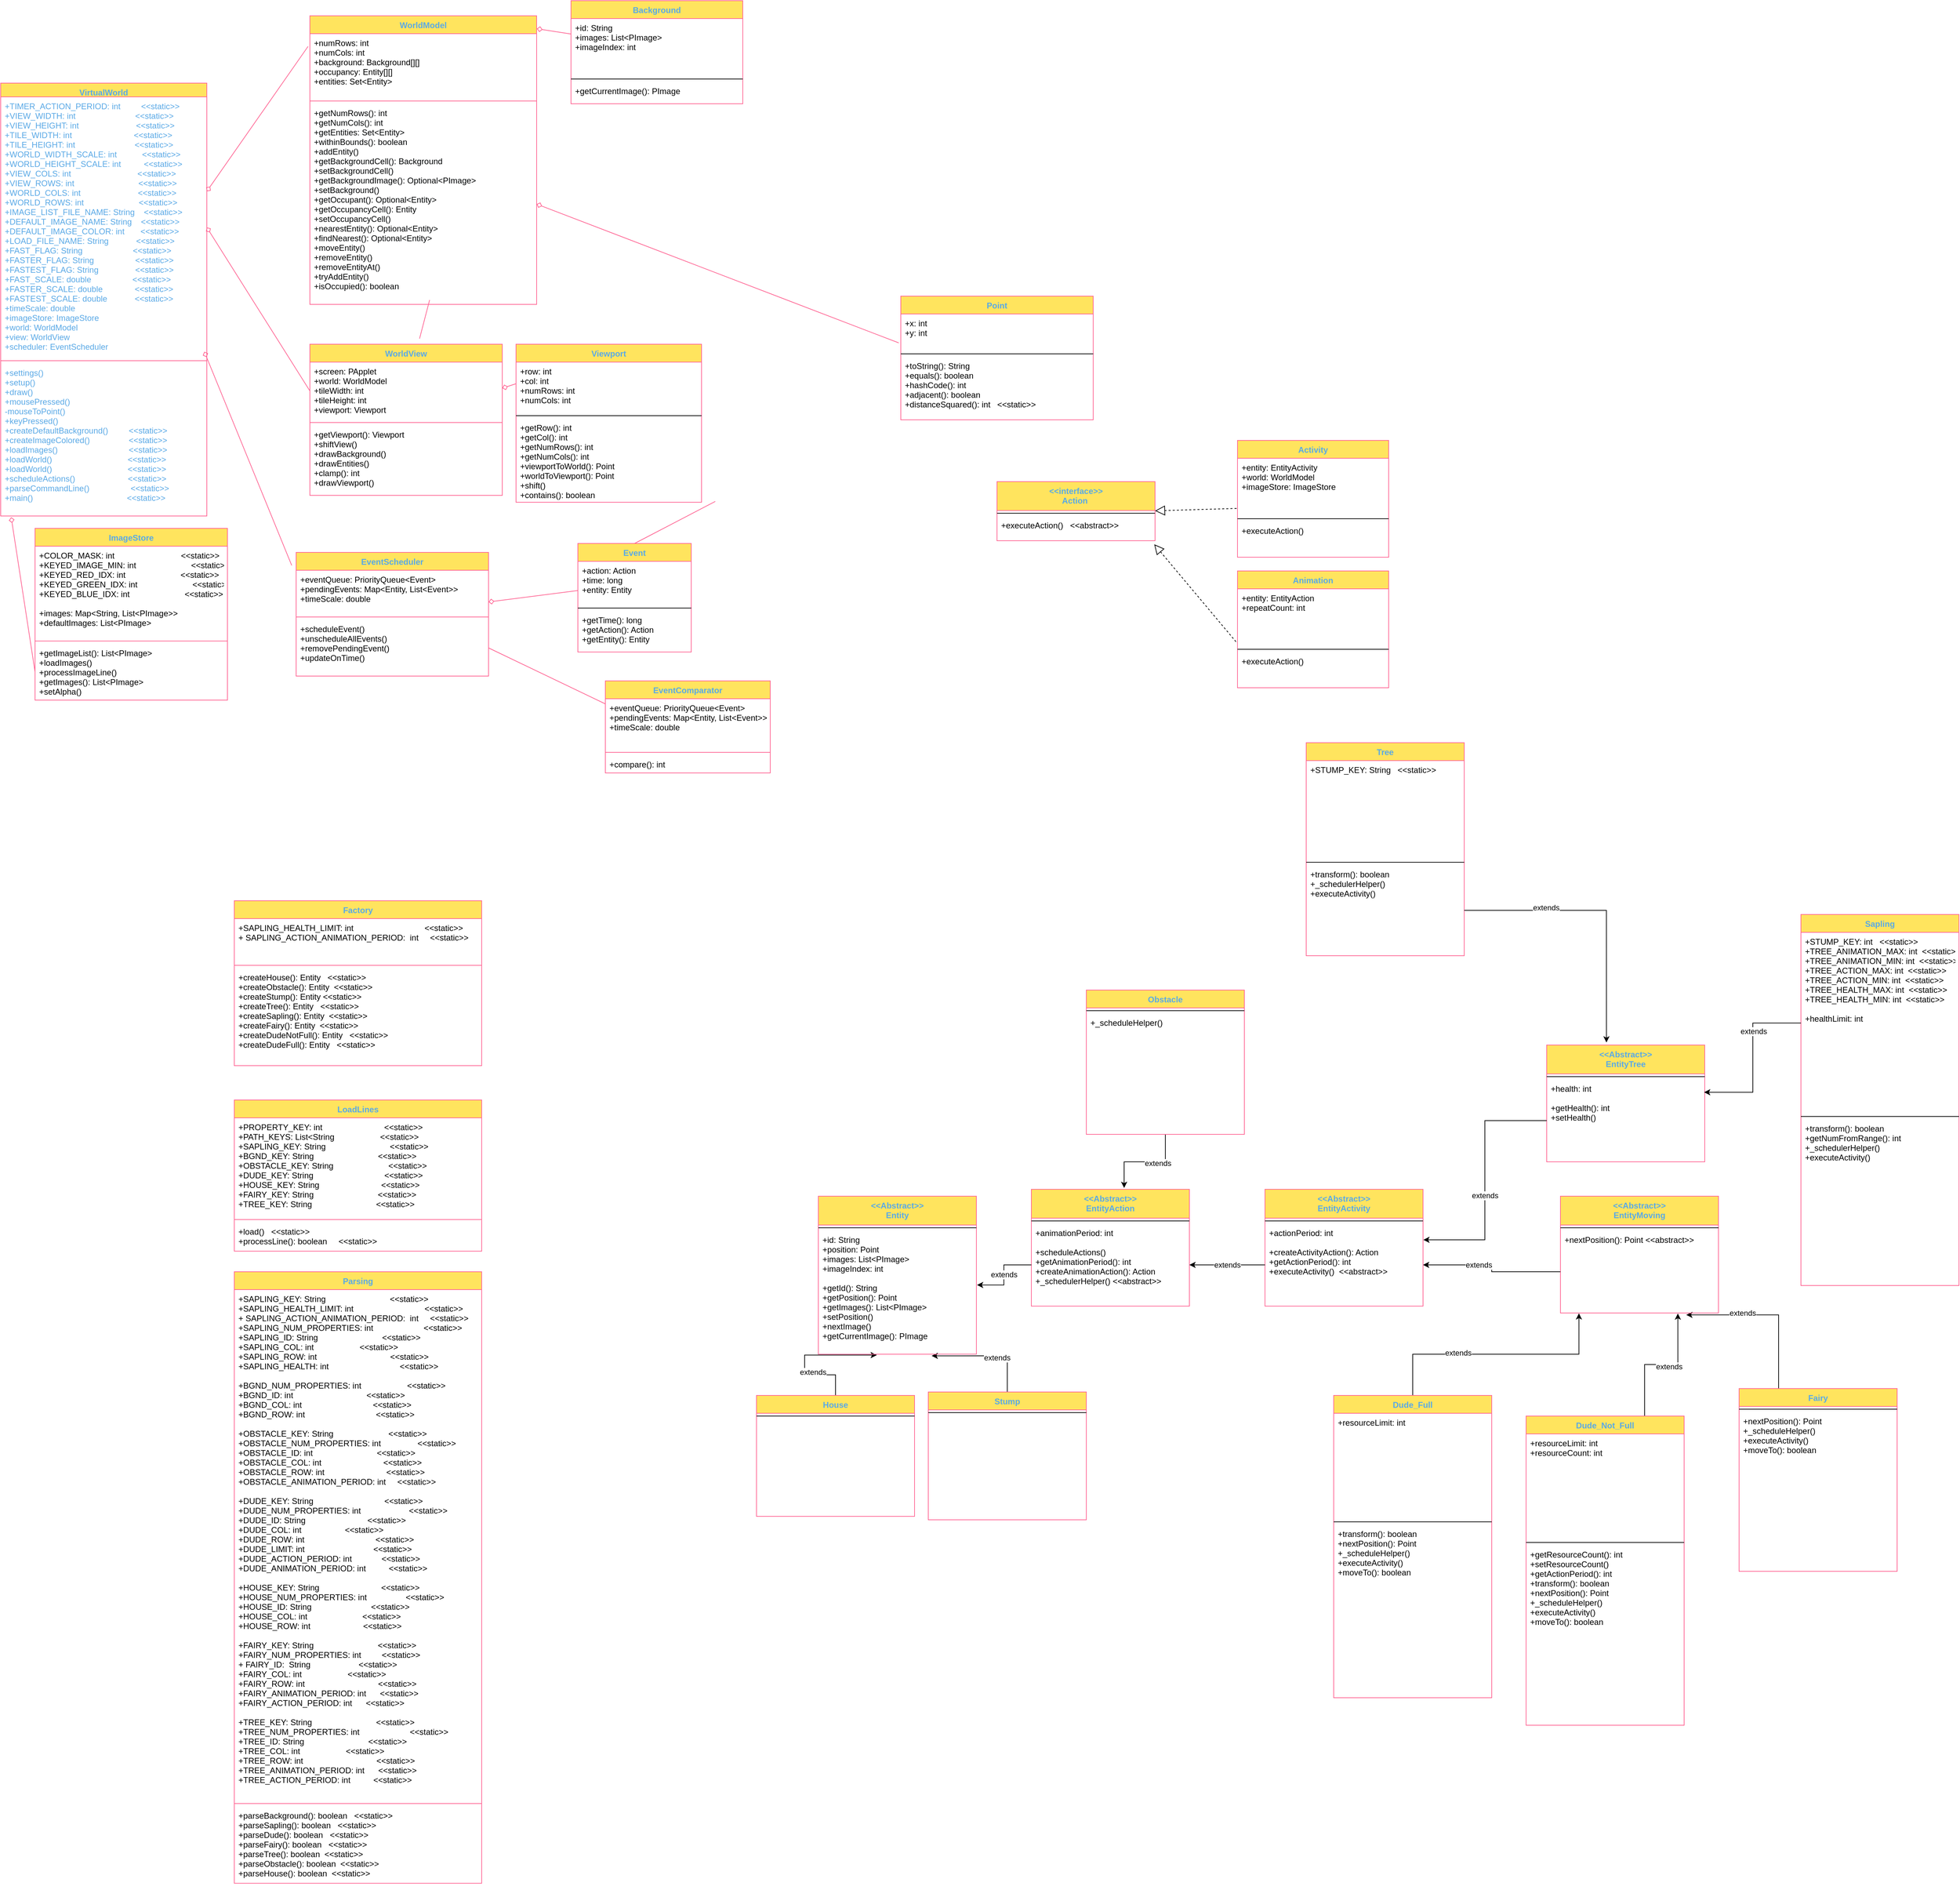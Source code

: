 <mxfile version="18.0.5" type="device"><diagram id="Yo6Zvny2ZRX3JAPKxXua" name="Page 2"><mxGraphModel dx="1546" dy="574" grid="1" gridSize="10" guides="1" tooltips="1" connect="1" arrows="1" fold="1" page="1" pageScale="1" pageWidth="850" pageHeight="1100" math="0" shadow="0"><root><mxCell id="0"/><mxCell id="1" parent="0"/><mxCell id="8I9pphBKhg92I5GMk5e_-31" value="" style="graphMlID=e0;endArrow=none;strokeColor=#FF6392;strokeWidth=1.0;startArrow=diamond;startFill=0;endFill=1;exitX=1;exitY=0.25;exitDx=0;exitDy=0;fontColor=#5AA9E6;entryX=-0.008;entryY=-0.286;entryDx=0;entryDy=0;entryPerimeter=0;" parent="1" source="8I9pphBKhg92I5GMk5e_-50" target="8I9pphBKhg92I5GMk5e_-57" edge="1"><mxGeometry relative="1" as="geometry"/></mxCell><mxCell id="8I9pphBKhg92I5GMk5e_-32" value="" style="graphMlID=e1;endArrow=none;strokeColor=#FF6392;strokeWidth=1.0;startArrow=diamond;startFill=0;endFill=1;exitX=1;exitY=0.5;exitDx=0;exitDy=0;fontColor=#5AA9E6;entryX=0;entryY=0.5;entryDx=0;entryDy=0;" parent="1" source="8I9pphBKhg92I5GMk5e_-51" target="8I9pphBKhg92I5GMk5e_-61" edge="1"><mxGeometry relative="1" as="geometry"/></mxCell><mxCell id="8I9pphBKhg92I5GMk5e_-33" value="" style="graphMlID=e2;endArrow=none;strokeColor=#FF6392;strokeWidth=1.0;startArrow=diamond;startFill=0;endFill=1;fontColor=#5AA9E6;entryX=0;entryY=0.25;entryDx=0;entryDy=0;" parent="1" source="8I9pphBKhg92I5GMk5e_-60" target="8I9pphBKhg92I5GMk5e_-89" edge="1"><mxGeometry relative="1" as="geometry"><mxPoint x="648" y="240" as="sourcePoint"/></mxGeometry></mxCell><mxCell id="8I9pphBKhg92I5GMk5e_-34" value="" style="graphMlID=e3;endArrow=none;strokeColor=#FF6392;strokeWidth=1.0;startArrow=diamond;startFill=0;endFill=1;exitX=0.988;exitY=-0.077;exitDx=0;exitDy=0;exitPerimeter=0;fontColor=#5AA9E6;entryX=-0.023;entryY=0.105;entryDx=0;entryDy=0;entryPerimeter=0;" parent="1" source="8I9pphBKhg92I5GMk5e_-53" target="8I9pphBKhg92I5GMk5e_-64" edge="1"><mxGeometry relative="1" as="geometry"><mxPoint x="840" y="580" as="targetPoint"/></mxGeometry></mxCell><mxCell id="8I9pphBKhg92I5GMk5e_-35" value="" style="graphMlID=e4;endArrow=none;strokeColor=#FF6392;strokeWidth=1.0;startArrow=diamond;startFill=0;endFill=1;exitX=0.051;exitY=1.008;exitDx=0;exitDy=0;exitPerimeter=0;fontColor=#5AA9E6;entryX=0;entryY=0.5;entryDx=0;entryDy=0;" parent="1" source="8I9pphBKhg92I5GMk5e_-53" target="8I9pphBKhg92I5GMk5e_-71" edge="1"><mxGeometry relative="1" as="geometry"/></mxCell><mxCell id="8I9pphBKhg92I5GMk5e_-36" value="" style="graphMlID=e5;endArrow=none;strokeColor=#FF6392;strokeWidth=1.0;startArrow=diamond;startFill=0;endFill=1;fontColor=#5AA9E6;exitX=1.001;exitY=-0.077;exitDx=0;exitDy=0;exitPerimeter=0;" parent="1" source="8I9pphBKhg92I5GMk5e_-55" target="8I9pphBKhg92I5GMk5e_-82" edge="1"><mxGeometry relative="1" as="geometry"/></mxCell><mxCell id="8I9pphBKhg92I5GMk5e_-37" value="" style="graphMlID=e6;endArrow=none;strokeColor=#FF6392;strokeWidth=1.0;startArrow=diamond;startFill=0;endFill=1;fontColor=#5AA9E6;" parent="1" source="8I9pphBKhg92I5GMk5e_-64" target="8I9pphBKhg92I5GMk5e_-97" edge="1"><mxGeometry relative="1" as="geometry"/></mxCell><mxCell id="8I9pphBKhg92I5GMk5e_-38" value="" style="graphMlID=e7;endArrow=none;strokeColor=#FF6392;strokeWidth=1.0;startArrow=none;startFill=1;endFill=1;fontColor=#5AA9E6;entryX=0;entryY=0.25;entryDx=0;entryDy=0;exitX=1;exitY=0.5;exitDx=0;exitDy=0;" parent="1" source="8I9pphBKhg92I5GMk5e_-67" target="8I9pphBKhg92I5GMk5e_-72" edge="1"><mxGeometry relative="1" as="geometry"/></mxCell><mxCell id="8I9pphBKhg92I5GMk5e_-39" value="" style="graphMlID=e8;endArrow=none;strokeColor=#FF6392;strokeWidth=1.0;startArrow=diamond;startFill=0;endFill=1;fontColor=#5AA9E6;exitX=1;exitY=0.5;exitDx=0;exitDy=0;entryX=-0.011;entryY=0.778;entryDx=0;entryDy=0;entryPerimeter=0;" parent="1" source="8I9pphBKhg92I5GMk5e_-57" target="8I9pphBKhg92I5GMk5e_-105" edge="1"><mxGeometry relative="1" as="geometry"><mxPoint x="710" y="80" as="sourcePoint"/><mxPoint x="1060" y="378" as="targetPoint"/></mxGeometry></mxCell><mxCell id="8I9pphBKhg92I5GMk5e_-44" value="" style="graphMlID=e13;endArrow=none;strokeColor=#FF6392;strokeWidth=1.0;startArrow=none;startFill=1;endFill=1;fontColor=#5AA9E6;entryX=0.528;entryY=0.978;entryDx=0;entryDy=0;entryPerimeter=0;exitX=0.57;exitY=-0.037;exitDx=0;exitDy=0;exitPerimeter=0;" parent="1" source="8I9pphBKhg92I5GMk5e_-60" target="8I9pphBKhg92I5GMk5e_-57" edge="1"><mxGeometry relative="1" as="geometry"/></mxCell><mxCell id="8I9pphBKhg92I5GMk5e_-45" value="" style="graphMlID=e14;endArrow=none;strokeColor=#FF6392;strokeWidth=1.0;startArrow=none;startFill=1;endFill=1;fontColor=#5AA9E6;exitX=0.5;exitY=0;exitDx=0;exitDy=0;" parent="1" source="8I9pphBKhg92I5GMk5e_-96" edge="1"><mxGeometry relative="1" as="geometry"><mxPoint x="1060" y="758.849" as="targetPoint"/></mxGeometry></mxCell><mxCell id="8I9pphBKhg92I5GMk5e_-50" value="VirtualWorld" style="swimlane;fontStyle=1;align=center;verticalAlign=top;childLayout=stackLayout;horizontal=1;startSize=20;horizontalStack=0;resizeParent=1;resizeParentMax=0;resizeLast=0;collapsible=1;marginBottom=0;hachureGap=4;pointerEvents=0;fillColor=#FFE45E;strokeColor=#FF6392;fontColor=#5AA9E6;" parent="1" vertex="1"><mxGeometry x="20" y="150" width="300" height="630" as="geometry"/></mxCell><mxCell id="8I9pphBKhg92I5GMk5e_-51" value="+TIMER_ACTION_PERIOD: int         &lt;&lt;static&gt;&gt;&#10;+VIEW_WIDTH: int                          &lt;&lt;static&gt;&gt;&#10;+VIEW_HEIGHT: int                         &lt;&lt;static&gt;&gt;&#10;+TILE_WIDTH: int                           &lt;&lt;static&gt;&gt;&#10;+TILE_HEIGHT: int                          &lt;&lt;static&gt;&gt;&#10;+WORLD_WIDTH_SCALE: int           &lt;&lt;static&gt;&gt;&#10;+WORLD_HEIGHT_SCALE: int          &lt;&lt;static&gt;&gt;&#10;+VIEW_COLS: int                             &lt;&lt;static&gt;&gt;&#10;+VIEW_ROWS: int                            &lt;&lt;static&gt;&gt;&#10;+WORLD_COLS: int                         &lt;&lt;static&gt;&gt;&#10;+WORLD_ROWS: int                        &lt;&lt;static&gt;&gt;&#10;+IMAGE_LIST_FILE_NAME: String    &lt;&lt;static&gt;&gt;&#10;+DEFAULT_IMAGE_NAME: String    &lt;&lt;static&gt;&gt;&#10;+DEFAULT_IMAGE_COLOR: int       &lt;&lt;static&gt;&gt;&#10;+LOAD_FILE_NAME: String            &lt;&lt;static&gt;&gt;&#10;+FAST_FLAG: String                      &lt;&lt;static&gt;&gt;&#10;+FASTER_FLAG: String                  &lt;&lt;static&gt;&gt;&#10;+FASTEST_FLAG: String                &lt;&lt;static&gt;&gt;&#10;+FAST_SCALE: double                  &lt;&lt;static&gt;&gt;&#10;+FASTER_SCALE: double              &lt;&lt;static&gt;&gt;&#10;+FASTEST_SCALE: double            &lt;&lt;static&gt;&gt;&#10;+timeScale: double&#10;+imageStore: ImageStore&#10;+world: WorldModel&#10;+view: WorldView&#10;+scheduler: EventScheduler" style="text;strokeColor=none;fillColor=none;align=left;verticalAlign=top;spacingLeft=4;spacingRight=4;overflow=hidden;rotatable=0;points=[[0,0.5],[1,0.5]];portConstraint=eastwest;fontColor=#5AA9E6;" parent="8I9pphBKhg92I5GMk5e_-50" vertex="1"><mxGeometry y="20" width="300" height="380" as="geometry"/></mxCell><mxCell id="8I9pphBKhg92I5GMk5e_-52" value="" style="line;strokeWidth=1;fillColor=none;align=left;verticalAlign=middle;spacingTop=-1;spacingLeft=3;spacingRight=3;rotatable=0;labelPosition=right;points=[];portConstraint=eastwest;strokeColor=#FF6392;fontColor=#5AA9E6;" parent="8I9pphBKhg92I5GMk5e_-50" vertex="1"><mxGeometry y="400" width="300" height="8" as="geometry"/></mxCell><mxCell id="8I9pphBKhg92I5GMk5e_-53" value="+settings()&#10;+setup()&#10;+draw()&#10;+mousePressed()&#10;-mouseToPoint()&#10;+keyPressed()&#10;+createDefaultBackground()         &lt;&lt;static&gt;&gt;&#10;+createImageColored()                 &lt;&lt;static&gt;&gt;&#10;+loadImages()                               &lt;&lt;static&gt;&gt;&#10;+loadWorld()                                 &lt;&lt;static&gt;&gt;&#10;+loadWorld()                                 &lt;&lt;static&gt;&gt;&#10;+scheduleActions()                       &lt;&lt;static&gt;&gt;&#10;+parseCommandLine()                  &lt;&lt;static&gt;&gt;&#10;+main()                                         &lt;&lt;static&gt;&gt;" style="text;strokeColor=none;fillColor=none;align=left;verticalAlign=top;spacingLeft=4;spacingRight=4;overflow=hidden;rotatable=0;points=[[0,0.5],[1,0.5]];portConstraint=eastwest;fontColor=#5AA9E6;" parent="8I9pphBKhg92I5GMk5e_-50" vertex="1"><mxGeometry y="408" width="300" height="222" as="geometry"/></mxCell><mxCell id="8I9pphBKhg92I5GMk5e_-54" value="WorldModel" style="swimlane;fontStyle=1;align=center;verticalAlign=top;childLayout=stackLayout;horizontal=1;startSize=26;horizontalStack=0;resizeParent=1;resizeParentMax=0;resizeLast=0;collapsible=1;marginBottom=0;hachureGap=4;pointerEvents=0;sketch=0;fontColor=#5AA9E6;strokeColor=#FF6392;fillColor=#FFE45E;" parent="1" vertex="1"><mxGeometry x="470" y="52.03" width="330" height="420" as="geometry"/></mxCell><mxCell id="8I9pphBKhg92I5GMk5e_-55" value="+numRows: int&#10;+numCols: int&#10;+background: Background[][]&#10;+occupancy: Entity[][]&#10;+entities: Set&lt;Entity&gt;" style="text;strokeColor=none;fillColor=none;align=left;verticalAlign=top;spacingLeft=4;spacingRight=4;overflow=hidden;rotatable=0;points=[[0,0.5],[1,0.5]];portConstraint=eastwest;fontColor=#000000;" parent="8I9pphBKhg92I5GMk5e_-54" vertex="1"><mxGeometry y="26" width="330" height="94" as="geometry"/></mxCell><mxCell id="8I9pphBKhg92I5GMk5e_-56" value="" style="line;strokeWidth=1;fillColor=none;align=left;verticalAlign=middle;spacingTop=-1;spacingLeft=3;spacingRight=3;rotatable=0;labelPosition=right;points=[];portConstraint=eastwest;strokeColor=#FF6392;fontColor=#5AA9E6;" parent="8I9pphBKhg92I5GMk5e_-54" vertex="1"><mxGeometry y="120" width="330" height="8" as="geometry"/></mxCell><mxCell id="8I9pphBKhg92I5GMk5e_-57" value="+getNumRows(): int&#10;+getNumCols(): int&#10;+getEntities: Set&lt;Entity&gt;&#10;+withinBounds(): boolean            &#10;+addEntity()&#10;+getBackgroundCell(): Background&#10;+setBackgroundCell()&#10;+getBackgroundImage(): Optional&lt;PImage&gt;&#10;+setBackground()&#10;+getOccupant(): Optional&lt;Entity&gt;&#10;+getOccupancyCell(): Entity&#10;+setOccupancyCell()&#10;+nearestEntity(): Optional&lt;Entity&gt;&#10;+findNearest(): Optional&lt;Entity&gt;&#10;+moveEntity()&#10;+removeEntity()&#10;+removeEntityAt()&#10;+tryAddEntity()&#10;+isOccupied(): boolean&#10;                         " style="text;strokeColor=none;fillColor=none;align=left;verticalAlign=top;spacingLeft=4;spacingRight=4;overflow=hidden;rotatable=0;points=[[0,0.5],[1,0.5]];portConstraint=eastwest;fontColor=#020405;" parent="8I9pphBKhg92I5GMk5e_-54" vertex="1"><mxGeometry y="128" width="330" height="292" as="geometry"/></mxCell><mxCell id="8I9pphBKhg92I5GMk5e_-60" value="WorldView" style="swimlane;fontStyle=1;align=center;verticalAlign=top;childLayout=stackLayout;horizontal=1;startSize=26;horizontalStack=0;resizeParent=1;resizeParentMax=0;resizeLast=0;collapsible=1;marginBottom=0;hachureGap=4;pointerEvents=0;sketch=0;fontColor=#5AA9E6;strokeColor=#FF6392;fillColor=#FFE45E;" parent="1" vertex="1"><mxGeometry x="470" y="530" width="280" height="220" as="geometry"/></mxCell><mxCell id="8I9pphBKhg92I5GMk5e_-61" value="+screen: PApplet&#10;+world: WorldModel&#10;+tileWidth: int&#10;+tileHeight: int&#10;+viewport: Viewport" style="text;strokeColor=none;fillColor=none;align=left;verticalAlign=top;spacingLeft=4;spacingRight=4;overflow=hidden;rotatable=0;points=[[0,0.5],[1,0.5]];portConstraint=eastwest;fontColor=#000000;" parent="8I9pphBKhg92I5GMk5e_-60" vertex="1"><mxGeometry y="26" width="280" height="84" as="geometry"/></mxCell><mxCell id="8I9pphBKhg92I5GMk5e_-62" value="" style="line;strokeWidth=1;fillColor=none;align=left;verticalAlign=middle;spacingTop=-1;spacingLeft=3;spacingRight=3;rotatable=0;labelPosition=right;points=[];portConstraint=eastwest;strokeColor=#FF6392;fontColor=#5AA9E6;" parent="8I9pphBKhg92I5GMk5e_-60" vertex="1"><mxGeometry y="110" width="280" height="8" as="geometry"/></mxCell><mxCell id="8I9pphBKhg92I5GMk5e_-63" value="+getViewport(): Viewport&#10;+shiftView()                     &#10;+drawBackground()&#10;+drawEntities()&#10;+clamp(): int&#10;+drawViewport()            " style="text;strokeColor=none;fillColor=none;align=left;verticalAlign=top;spacingLeft=4;spacingRight=4;overflow=hidden;rotatable=0;points=[[0,0.5],[1,0.5]];portConstraint=eastwest;fontColor=#000000;" parent="8I9pphBKhg92I5GMk5e_-60" vertex="1"><mxGeometry y="118" width="280" height="102" as="geometry"/></mxCell><mxCell id="8I9pphBKhg92I5GMk5e_-64" value="EventScheduler" style="swimlane;fontStyle=1;align=center;verticalAlign=top;childLayout=stackLayout;horizontal=1;startSize=26;horizontalStack=0;resizeParent=1;resizeParentMax=0;resizeLast=0;collapsible=1;marginBottom=0;hachureGap=4;pointerEvents=0;sketch=0;fontColor=#5AA9E6;strokeColor=#FF6392;fillColor=#FFE45E;" parent="1" vertex="1"><mxGeometry x="450" y="833" width="280" height="180" as="geometry"/></mxCell><mxCell id="8I9pphBKhg92I5GMk5e_-65" value="+eventQueue: PriorityQueue&lt;Event&gt;&#10;+pendingEvents: Map&lt;Entity, List&lt;Event&gt;&gt;&#10;+timeScale: double" style="text;strokeColor=none;fillColor=none;align=left;verticalAlign=top;spacingLeft=4;spacingRight=4;overflow=hidden;rotatable=0;points=[[0,0.5],[1,0.5]];portConstraint=eastwest;fontColor=#000000;" parent="8I9pphBKhg92I5GMk5e_-64" vertex="1"><mxGeometry y="26" width="280" height="64" as="geometry"/></mxCell><mxCell id="8I9pphBKhg92I5GMk5e_-66" value="" style="line;strokeWidth=1;fillColor=none;align=left;verticalAlign=middle;spacingTop=-1;spacingLeft=3;spacingRight=3;rotatable=0;labelPosition=right;points=[];portConstraint=eastwest;strokeColor=#FF6392;fontColor=#5AA9E6;" parent="8I9pphBKhg92I5GMk5e_-64" vertex="1"><mxGeometry y="90" width="280" height="8" as="geometry"/></mxCell><mxCell id="8I9pphBKhg92I5GMk5e_-67" value="+scheduleEvent()&#10;+unscheduleAllEvents()&#10;+removePendingEvent()&#10;+updateOnTime()" style="text;strokeColor=none;fillColor=none;align=left;verticalAlign=top;spacingLeft=4;spacingRight=4;overflow=hidden;rotatable=0;points=[[0,0.5],[1,0.5]];portConstraint=eastwest;fontColor=#000000;" parent="8I9pphBKhg92I5GMk5e_-64" vertex="1"><mxGeometry y="98" width="280" height="82" as="geometry"/></mxCell><mxCell id="8I9pphBKhg92I5GMk5e_-68" value="ImageStore" style="swimlane;fontStyle=1;align=center;verticalAlign=top;childLayout=stackLayout;horizontal=1;startSize=26;horizontalStack=0;resizeParent=1;resizeParentMax=0;resizeLast=0;collapsible=1;marginBottom=0;hachureGap=4;pointerEvents=0;sketch=0;fontColor=#5AA9E6;strokeColor=#FF6392;fillColor=#FFE45E;" parent="1" vertex="1"><mxGeometry x="70" y="798" width="280" height="250" as="geometry"/></mxCell><mxCell id="8I9pphBKhg92I5GMk5e_-69" value="+COLOR_MASK: int                             &lt;&lt;static&gt;&gt;&#10;+KEYED_IMAGE_MIN: int                        &lt;&lt;static&gt;&gt;&#10;+KEYED_RED_IDX: int                        &lt;&lt;static&gt;&gt;&#10;+KEYED_GREEN_IDX: int                        &lt;&lt;static&gt;&gt;&#10;+KEYED_BLUE_IDX: int                        &lt;&lt;static&gt;&gt;&#10;&#10;+images: Map&lt;String, List&lt;PImage&gt;&gt;&#10;+defaultImages: List&lt;PImage&gt;" style="text;strokeColor=none;fillColor=none;align=left;verticalAlign=top;spacingLeft=4;spacingRight=4;overflow=hidden;rotatable=0;points=[[0,0.5],[1,0.5]];portConstraint=eastwest;fontColor=#000000;" parent="8I9pphBKhg92I5GMk5e_-68" vertex="1"><mxGeometry y="26" width="280" height="134" as="geometry"/></mxCell><mxCell id="8I9pphBKhg92I5GMk5e_-70" value="" style="line;strokeWidth=1;fillColor=none;align=left;verticalAlign=middle;spacingTop=-1;spacingLeft=3;spacingRight=3;rotatable=0;labelPosition=right;points=[];portConstraint=eastwest;strokeColor=#FF6392;fontColor=#5AA9E6;" parent="8I9pphBKhg92I5GMk5e_-68" vertex="1"><mxGeometry y="160" width="280" height="8" as="geometry"/></mxCell><mxCell id="8I9pphBKhg92I5GMk5e_-71" value="+getImageList(): List&lt;PImage&gt;&#10;+loadImages()&#10;+processImageLine()&#10;+getImages(): List&lt;PImage&gt;&#10;+setAlpha()" style="text;strokeColor=none;fillColor=none;align=left;verticalAlign=top;spacingLeft=4;spacingRight=4;overflow=hidden;rotatable=0;points=[[0,0.5],[1,0.5]];portConstraint=eastwest;fontColor=#000000;" parent="8I9pphBKhg92I5GMk5e_-68" vertex="1"><mxGeometry y="168" width="280" height="82" as="geometry"/></mxCell><mxCell id="8I9pphBKhg92I5GMk5e_-72" value="EventComparator" style="swimlane;fontStyle=1;align=center;verticalAlign=top;childLayout=stackLayout;horizontal=1;startSize=26;horizontalStack=0;resizeParent=1;resizeParentMax=0;resizeLast=0;collapsible=1;marginBottom=0;hachureGap=4;pointerEvents=0;sketch=0;fontColor=#5AA9E6;strokeColor=#FF6392;fillColor=#FFE45E;" parent="1" vertex="1"><mxGeometry x="900" y="1020" width="240" height="134" as="geometry"/></mxCell><mxCell id="8I9pphBKhg92I5GMk5e_-73" value="+eventQueue: PriorityQueue&lt;Event&gt;&#10;+pendingEvents: Map&lt;Entity, List&lt;Event&gt;&gt;&#10;+timeScale: double" style="text;strokeColor=none;fillColor=none;align=left;verticalAlign=top;spacingLeft=4;spacingRight=4;overflow=hidden;rotatable=0;points=[[0,0.5],[1,0.5]];portConstraint=eastwest;fontColor=#000000;" parent="8I9pphBKhg92I5GMk5e_-72" vertex="1"><mxGeometry y="26" width="240" height="74" as="geometry"/></mxCell><mxCell id="8I9pphBKhg92I5GMk5e_-74" value="" style="line;strokeWidth=1;fillColor=none;align=left;verticalAlign=middle;spacingTop=-1;spacingLeft=3;spacingRight=3;rotatable=0;labelPosition=right;points=[];portConstraint=eastwest;strokeColor=#FF6392;fontColor=#5AA9E6;" parent="8I9pphBKhg92I5GMk5e_-72" vertex="1"><mxGeometry y="100" width="240" height="8" as="geometry"/></mxCell><mxCell id="8I9pphBKhg92I5GMk5e_-75" value="+compare(): int" style="text;strokeColor=none;fillColor=none;align=left;verticalAlign=top;spacingLeft=4;spacingRight=4;overflow=hidden;rotatable=0;points=[[0,0.5],[1,0.5]];portConstraint=eastwest;fontColor=#000000;" parent="8I9pphBKhg92I5GMk5e_-72" vertex="1"><mxGeometry y="108" width="240" height="26" as="geometry"/></mxCell><mxCell id="8I9pphBKhg92I5GMk5e_-81" value="Background" style="swimlane;fontStyle=1;align=center;verticalAlign=top;childLayout=stackLayout;horizontal=1;startSize=26;horizontalStack=0;resizeParent=1;resizeParentMax=0;resizeLast=0;collapsible=1;marginBottom=0;hachureGap=4;pointerEvents=0;sketch=0;fontColor=#5AA9E6;strokeColor=#FF6392;fillColor=#FFE45E;" parent="1" vertex="1"><mxGeometry x="850" y="30" width="250" height="150" as="geometry"/></mxCell><mxCell id="8I9pphBKhg92I5GMk5e_-82" value="+id: String&#10;+images: List&lt;PImage&gt;&#10;+imageIndex: int" style="text;strokeColor=none;fillColor=none;align=left;verticalAlign=top;spacingLeft=4;spacingRight=4;overflow=hidden;rotatable=0;points=[[0,0.5],[1,0.5]];portConstraint=eastwest;" parent="8I9pphBKhg92I5GMk5e_-81" vertex="1"><mxGeometry y="26" width="250" height="84" as="geometry"/></mxCell><mxCell id="8I9pphBKhg92I5GMk5e_-83" value="" style="line;strokeWidth=1;fillColor=none;align=left;verticalAlign=middle;spacingTop=-1;spacingLeft=3;spacingRight=3;rotatable=0;labelPosition=right;points=[];portConstraint=eastwest;" parent="8I9pphBKhg92I5GMk5e_-81" vertex="1"><mxGeometry y="110" width="250" height="8" as="geometry"/></mxCell><mxCell id="8I9pphBKhg92I5GMk5e_-84" value="+getCurrentImage(): PImage" style="text;strokeColor=none;fillColor=none;align=left;verticalAlign=top;spacingLeft=4;spacingRight=4;overflow=hidden;rotatable=0;points=[[0,0.5],[1,0.5]];portConstraint=eastwest;" parent="8I9pphBKhg92I5GMk5e_-81" vertex="1"><mxGeometry y="118" width="250" height="32" as="geometry"/></mxCell><mxCell id="8I9pphBKhg92I5GMk5e_-89" value="Viewport" style="swimlane;fontStyle=1;align=center;verticalAlign=top;childLayout=stackLayout;horizontal=1;startSize=26;horizontalStack=0;resizeParent=1;resizeParentMax=0;resizeLast=0;collapsible=1;marginBottom=0;hachureGap=4;pointerEvents=0;sketch=0;fontColor=#5AA9E6;strokeColor=#FF6392;fillColor=#FFE45E;" parent="1" vertex="1"><mxGeometry x="770" y="530" width="270" height="230" as="geometry"/></mxCell><mxCell id="8I9pphBKhg92I5GMk5e_-90" value="+row: int&#10;+col: int&#10;+numRows: int&#10;+numCols: int" style="text;strokeColor=none;fillColor=none;align=left;verticalAlign=top;spacingLeft=4;spacingRight=4;overflow=hidden;rotatable=0;points=[[0,0.5],[1,0.5]];portConstraint=eastwest;" parent="8I9pphBKhg92I5GMk5e_-89" vertex="1"><mxGeometry y="26" width="270" height="74" as="geometry"/></mxCell><mxCell id="8I9pphBKhg92I5GMk5e_-91" value="" style="line;strokeWidth=1;fillColor=none;align=left;verticalAlign=middle;spacingTop=-1;spacingLeft=3;spacingRight=3;rotatable=0;labelPosition=right;points=[];portConstraint=eastwest;" parent="8I9pphBKhg92I5GMk5e_-89" vertex="1"><mxGeometry y="100" width="270" height="8" as="geometry"/></mxCell><mxCell id="8I9pphBKhg92I5GMk5e_-92" value="+getRow(): int&#10;+getCol(): int&#10;+getNumRows(): int&#10;+getNumCols(): int&#10;+viewportToWorld(): Point    &#10;+worldToViewport(): Point&#10;+shift()&#10;+contains(): boolean                                                " style="text;strokeColor=none;fillColor=none;align=left;verticalAlign=top;spacingLeft=4;spacingRight=4;overflow=hidden;rotatable=0;points=[[0,0.5],[1,0.5]];portConstraint=eastwest;" parent="8I9pphBKhg92I5GMk5e_-89" vertex="1"><mxGeometry y="108" width="270" height="122" as="geometry"/></mxCell><mxCell id="8I9pphBKhg92I5GMk5e_-96" value="Event" style="swimlane;fontStyle=1;align=center;verticalAlign=top;childLayout=stackLayout;horizontal=1;startSize=26;horizontalStack=0;resizeParent=1;resizeParentMax=0;resizeLast=0;collapsible=1;marginBottom=0;hachureGap=4;pointerEvents=0;sketch=0;fontColor=#5AA9E6;strokeColor=#FF6392;fillColor=#FFE45E;" parent="1" vertex="1"><mxGeometry x="860" y="820" width="165" height="158" as="geometry"/></mxCell><mxCell id="8I9pphBKhg92I5GMk5e_-97" value="+action: Action&#10;+time: long&#10;+entity: Entity" style="text;strokeColor=none;fillColor=none;align=left;verticalAlign=top;spacingLeft=4;spacingRight=4;overflow=hidden;rotatable=0;points=[[0,0.5],[1,0.5]];portConstraint=eastwest;" parent="8I9pphBKhg92I5GMk5e_-96" vertex="1"><mxGeometry y="26" width="165" height="64" as="geometry"/></mxCell><mxCell id="8I9pphBKhg92I5GMk5e_-98" value="" style="line;strokeWidth=1;fillColor=none;align=left;verticalAlign=middle;spacingTop=-1;spacingLeft=3;spacingRight=3;rotatable=0;labelPosition=right;points=[];portConstraint=eastwest;" parent="8I9pphBKhg92I5GMk5e_-96" vertex="1"><mxGeometry y="90" width="165" height="8" as="geometry"/></mxCell><mxCell id="8I9pphBKhg92I5GMk5e_-99" value="+getTime(): long&#10;+getAction(): Action&#10;+getEntity(): Entity" style="text;strokeColor=none;fillColor=none;align=left;verticalAlign=top;spacingLeft=4;spacingRight=4;overflow=hidden;rotatable=0;points=[[0,0.5],[1,0.5]];portConstraint=eastwest;" parent="8I9pphBKhg92I5GMk5e_-96" vertex="1"><mxGeometry y="98" width="165" height="60" as="geometry"/></mxCell><mxCell id="8I9pphBKhg92I5GMk5e_-104" value="Point" style="swimlane;fontStyle=1;align=center;verticalAlign=top;childLayout=stackLayout;horizontal=1;startSize=26;horizontalStack=0;resizeParent=1;resizeParentMax=0;resizeLast=0;collapsible=1;marginBottom=0;hachureGap=4;pointerEvents=0;sketch=0;fontColor=#5AA9E6;strokeColor=#FF6392;fillColor=#FFE45E;" parent="1" vertex="1"><mxGeometry x="1330" y="460" width="280" height="180" as="geometry"/></mxCell><mxCell id="8I9pphBKhg92I5GMk5e_-105" value="+x: int&#10;+y: int" style="text;strokeColor=none;fillColor=none;align=left;verticalAlign=top;spacingLeft=4;spacingRight=4;overflow=hidden;rotatable=0;points=[[0,0.5],[1,0.5]];portConstraint=eastwest;" parent="8I9pphBKhg92I5GMk5e_-104" vertex="1"><mxGeometry y="26" width="280" height="54" as="geometry"/></mxCell><mxCell id="8I9pphBKhg92I5GMk5e_-106" value="" style="line;strokeWidth=1;fillColor=none;align=left;verticalAlign=middle;spacingTop=-1;spacingLeft=3;spacingRight=3;rotatable=0;labelPosition=right;points=[];portConstraint=eastwest;" parent="8I9pphBKhg92I5GMk5e_-104" vertex="1"><mxGeometry y="80" width="280" height="8" as="geometry"/></mxCell><mxCell id="8I9pphBKhg92I5GMk5e_-107" value="+toString(): String&#10;+equals(): boolean&#10;+hashCode(): int&#10;+adjacent(): boolean&#10;+distanceSquared(): int   &lt;&lt;static&gt;&gt;" style="text;strokeColor=none;fillColor=none;align=left;verticalAlign=top;spacingLeft=4;spacingRight=4;overflow=hidden;rotatable=0;points=[[0,0.5],[1,0.5]];portConstraint=eastwest;" parent="8I9pphBKhg92I5GMk5e_-104" vertex="1"><mxGeometry y="88" width="280" height="92" as="geometry"/></mxCell><mxCell id="8I9pphBKhg92I5GMk5e_-108" value="&lt;&lt;interface&gt;&gt;&#10;Action " style="swimlane;fontStyle=1;align=center;verticalAlign=top;childLayout=stackLayout;horizontal=1;startSize=42;horizontalStack=0;resizeParent=1;resizeParentMax=0;resizeLast=0;collapsible=1;marginBottom=0;hachureGap=4;pointerEvents=0;sketch=0;fontColor=#5AA9E6;strokeColor=#FF6392;fillColor=#FFE45E;" parent="1" vertex="1"><mxGeometry x="1470" y="730" width="230" height="86" as="geometry"/></mxCell><mxCell id="8I9pphBKhg92I5GMk5e_-110" value="" style="line;strokeWidth=1;fillColor=none;align=left;verticalAlign=middle;spacingTop=-1;spacingLeft=3;spacingRight=3;rotatable=0;labelPosition=right;points=[];portConstraint=eastwest;" parent="8I9pphBKhg92I5GMk5e_-108" vertex="1"><mxGeometry y="42" width="230" height="8" as="geometry"/></mxCell><mxCell id="8I9pphBKhg92I5GMk5e_-111" value="+executeAction()   &lt;&lt;abstract&gt;&gt;&#10;                                           " style="text;strokeColor=none;fillColor=none;align=left;verticalAlign=top;spacingLeft=4;spacingRight=4;overflow=hidden;rotatable=0;points=[[0,0.5],[1,0.5]];portConstraint=eastwest;" parent="8I9pphBKhg92I5GMk5e_-108" vertex="1"><mxGeometry y="50" width="230" height="36" as="geometry"/></mxCell><mxCell id="OfW0ltFJXYbQeVLKJlLP-11" style="edgeStyle=orthogonalEdgeStyle;rounded=0;orthogonalLoop=1;jettySize=auto;html=1;exitX=0.25;exitY=0;exitDx=0;exitDy=0;entryX=0.796;entryY=1.023;entryDx=0;entryDy=0;entryPerimeter=0;" edge="1" parent="1" source="yTNv2mqQOQu-G7CX5DxR-5" target="x3kDGm3NIWRlb8YUL5b2-24"><mxGeometry relative="1" as="geometry"/></mxCell><mxCell id="OfW0ltFJXYbQeVLKJlLP-12" value="extends" style="edgeLabel;html=1;align=center;verticalAlign=middle;resizable=0;points=[];" vertex="1" connectable="0" parent="OfW0ltFJXYbQeVLKJlLP-11"><mxGeometry x="0.322" y="-3" relative="1" as="geometry"><mxPoint as="offset"/></mxGeometry></mxCell><mxCell id="yTNv2mqQOQu-G7CX5DxR-5" value="Fairy" style="swimlane;fontStyle=1;align=center;verticalAlign=top;childLayout=stackLayout;horizontal=1;startSize=26;horizontalStack=0;resizeParent=1;resizeParentMax=0;resizeLast=0;collapsible=1;marginBottom=0;hachureGap=4;pointerEvents=0;sketch=0;fontColor=#5AA9E6;strokeColor=#FF6392;fillColor=#FFE45E;" parent="1" vertex="1"><mxGeometry x="2550" y="2050" width="230" height="266" as="geometry"/></mxCell><mxCell id="yTNv2mqQOQu-G7CX5DxR-7" value="" style="line;strokeWidth=1;fillColor=none;align=left;verticalAlign=middle;spacingTop=-1;spacingLeft=3;spacingRight=3;rotatable=0;labelPosition=right;points=[];portConstraint=eastwest;" parent="yTNv2mqQOQu-G7CX5DxR-5" vertex="1"><mxGeometry y="26" width="230" height="8" as="geometry"/></mxCell><mxCell id="yTNv2mqQOQu-G7CX5DxR-8" value="+nextPosition(): Point                 &#10;+_scheduleHelper()    &#10;+executeActivity()      &#10;+moveTo(): boolean                           " style="text;strokeColor=none;fillColor=none;align=left;verticalAlign=top;spacingLeft=4;spacingRight=4;overflow=hidden;rotatable=0;points=[[0,0.5],[1,0.5]];portConstraint=eastwest;" parent="yTNv2mqQOQu-G7CX5DxR-5" vertex="1"><mxGeometry y="34" width="230" height="232" as="geometry"/></mxCell><mxCell id="DfXYxc7kFcXrgctVlFTG-2" style="edgeStyle=orthogonalEdgeStyle;rounded=0;orthogonalLoop=1;jettySize=auto;html=1;exitX=0.5;exitY=0;exitDx=0;exitDy=0;entryX=0.717;entryY=1.013;entryDx=0;entryDy=0;entryPerimeter=0;" parent="1" source="yTNv2mqQOQu-G7CX5DxR-9" target="x3kDGm3NIWRlb8YUL5b2-16" edge="1"><mxGeometry relative="1" as="geometry"/></mxCell><mxCell id="DfXYxc7kFcXrgctVlFTG-4" value="extends" style="edgeLabel;html=1;align=center;verticalAlign=middle;resizable=0;points=[];" parent="DfXYxc7kFcXrgctVlFTG-2" vertex="1" connectable="0"><mxGeometry x="-0.168" y="2" relative="1" as="geometry"><mxPoint as="offset"/></mxGeometry></mxCell><mxCell id="yTNv2mqQOQu-G7CX5DxR-9" value="Stump" style="swimlane;fontStyle=1;align=center;verticalAlign=top;childLayout=stackLayout;horizontal=1;startSize=26;horizontalStack=0;resizeParent=1;resizeParentMax=0;resizeLast=0;collapsible=1;marginBottom=0;hachureGap=4;pointerEvents=0;sketch=0;fontColor=#5AA9E6;strokeColor=#FF6392;fillColor=#FFE45E;" parent="1" vertex="1"><mxGeometry x="1370" y="2055" width="230" height="186" as="geometry"/></mxCell><mxCell id="yTNv2mqQOQu-G7CX5DxR-11" value="" style="line;strokeWidth=1;fillColor=none;align=left;verticalAlign=middle;spacingTop=-1;spacingLeft=3;spacingRight=3;rotatable=0;labelPosition=right;points=[];portConstraint=eastwest;" parent="yTNv2mqQOQu-G7CX5DxR-9" vertex="1"><mxGeometry y="26" width="230" height="8" as="geometry"/></mxCell><mxCell id="yTNv2mqQOQu-G7CX5DxR-12" value="                          " style="text;strokeColor=none;fillColor=none;align=left;verticalAlign=top;spacingLeft=4;spacingRight=4;overflow=hidden;rotatable=0;points=[[0,0.5],[1,0.5]];portConstraint=eastwest;" parent="yTNv2mqQOQu-G7CX5DxR-9" vertex="1"><mxGeometry y="34" width="230" height="152" as="geometry"/></mxCell><mxCell id="yTNv2mqQOQu-G7CX5DxR-13" value="Sapling" style="swimlane;fontStyle=1;align=center;verticalAlign=top;childLayout=stackLayout;horizontal=1;startSize=26;horizontalStack=0;resizeParent=1;resizeParentMax=0;resizeLast=0;collapsible=1;marginBottom=0;hachureGap=4;pointerEvents=0;sketch=0;fontColor=#5AA9E6;strokeColor=#FF6392;fillColor=#FFE45E;" parent="1" vertex="1"><mxGeometry x="2640" y="1360" width="230" height="540" as="geometry"/></mxCell><mxCell id="yTNv2mqQOQu-G7CX5DxR-14" value="+STUMP_KEY: int   &lt;&lt;static&gt;&gt;&#10;+TREE_ANIMATION_MAX: int  &lt;&lt;static&gt;&gt;&#10;+TREE_ANIMATION_MIN: int  &lt;&lt;static&gt;&gt;&#10;+TREE_ACTION_MAX: int  &lt;&lt;static&gt;&gt;&#10;+TREE_ACTION_MIN: int  &lt;&lt;static&gt;&gt;&#10;+TREE_HEALTH_MAX: int  &lt;&lt;static&gt;&gt;&#10;+TREE_HEALTH_MIN: int  &lt;&lt;static&gt;&gt;&#10;&#10;+healthLimit: int" style="text;strokeColor=none;fillColor=none;align=left;verticalAlign=top;spacingLeft=4;spacingRight=4;overflow=hidden;rotatable=0;points=[[0,0.5],[1,0.5]];portConstraint=eastwest;" parent="yTNv2mqQOQu-G7CX5DxR-13" vertex="1"><mxGeometry y="26" width="230" height="264" as="geometry"/></mxCell><mxCell id="yTNv2mqQOQu-G7CX5DxR-15" value="" style="line;strokeWidth=1;fillColor=none;align=left;verticalAlign=middle;spacingTop=-1;spacingLeft=3;spacingRight=3;rotatable=0;labelPosition=right;points=[];portConstraint=eastwest;" parent="yTNv2mqQOQu-G7CX5DxR-13" vertex="1"><mxGeometry y="290" width="230" height="8" as="geometry"/></mxCell><mxCell id="yTNv2mqQOQu-G7CX5DxR-16" value="+transform(): boolean&#10;+getNumFromRange(): int&#10;+_schedulerHelper()    &#10;+executeActivity() " style="text;strokeColor=none;fillColor=none;align=left;verticalAlign=top;spacingLeft=4;spacingRight=4;overflow=hidden;rotatable=0;points=[[0,0.5],[1,0.5]];portConstraint=eastwest;" parent="yTNv2mqQOQu-G7CX5DxR-13" vertex="1"><mxGeometry y="298" width="230" height="242" as="geometry"/></mxCell><mxCell id="yTNv2mqQOQu-G7CX5DxR-17" value="Tree" style="swimlane;fontStyle=1;align=center;verticalAlign=top;childLayout=stackLayout;horizontal=1;startSize=26;horizontalStack=0;resizeParent=1;resizeParentMax=0;resizeLast=0;collapsible=1;marginBottom=0;hachureGap=4;pointerEvents=0;sketch=0;fontColor=#5AA9E6;strokeColor=#FF6392;fillColor=#FFE45E;" parent="1" vertex="1"><mxGeometry x="1920" y="1110" width="230" height="310" as="geometry"/></mxCell><mxCell id="yTNv2mqQOQu-G7CX5DxR-18" value="+STUMP_KEY: String   &lt;&lt;static&gt;&gt;" style="text;strokeColor=none;fillColor=none;align=left;verticalAlign=top;spacingLeft=4;spacingRight=4;overflow=hidden;rotatable=0;points=[[0,0.5],[1,0.5]];portConstraint=eastwest;" parent="yTNv2mqQOQu-G7CX5DxR-17" vertex="1"><mxGeometry y="26" width="230" height="144" as="geometry"/></mxCell><mxCell id="yTNv2mqQOQu-G7CX5DxR-19" value="" style="line;strokeWidth=1;fillColor=none;align=left;verticalAlign=middle;spacingTop=-1;spacingLeft=3;spacingRight=3;rotatable=0;labelPosition=right;points=[];portConstraint=eastwest;" parent="yTNv2mqQOQu-G7CX5DxR-17" vertex="1"><mxGeometry y="170" width="230" height="8" as="geometry"/></mxCell><mxCell id="yTNv2mqQOQu-G7CX5DxR-20" value="+transform(): boolean&#10;+_schedulerHelper()    &#10;+executeActivity()                                " style="text;strokeColor=none;fillColor=none;align=left;verticalAlign=top;spacingLeft=4;spacingRight=4;overflow=hidden;rotatable=0;points=[[0,0.5],[1,0.5]];portConstraint=eastwest;" parent="yTNv2mqQOQu-G7CX5DxR-17" vertex="1"><mxGeometry y="178" width="230" height="132" as="geometry"/></mxCell><mxCell id="OfW0ltFJXYbQeVLKJlLP-9" style="edgeStyle=orthogonalEdgeStyle;rounded=0;orthogonalLoop=1;jettySize=auto;html=1;exitX=0.75;exitY=0;exitDx=0;exitDy=0;entryX=0.743;entryY=1.006;entryDx=0;entryDy=0;entryPerimeter=0;" edge="1" parent="1" source="yTNv2mqQOQu-G7CX5DxR-21" target="x3kDGm3NIWRlb8YUL5b2-24"><mxGeometry relative="1" as="geometry"/></mxCell><mxCell id="OfW0ltFJXYbQeVLKJlLP-10" value="extends" style="edgeLabel;html=1;align=center;verticalAlign=middle;resizable=0;points=[];" vertex="1" connectable="0" parent="OfW0ltFJXYbQeVLKJlLP-9"><mxGeometry x="0.118" y="-3" relative="1" as="geometry"><mxPoint as="offset"/></mxGeometry></mxCell><mxCell id="yTNv2mqQOQu-G7CX5DxR-21" value="Dude_Not_Full" style="swimlane;fontStyle=1;align=center;verticalAlign=top;childLayout=stackLayout;horizontal=1;startSize=26;horizontalStack=0;resizeParent=1;resizeParentMax=0;resizeLast=0;collapsible=1;marginBottom=0;hachureGap=4;pointerEvents=0;sketch=0;fontColor=#5AA9E6;strokeColor=#FF6392;fillColor=#FFE45E;" parent="1" vertex="1"><mxGeometry x="2240" y="2090" width="230" height="450" as="geometry"/></mxCell><mxCell id="yTNv2mqQOQu-G7CX5DxR-22" value="+resourceLimit: int&#10;+resourceCount: int&#10;" style="text;strokeColor=none;fillColor=none;align=left;verticalAlign=top;spacingLeft=4;spacingRight=4;overflow=hidden;rotatable=0;points=[[0,0.5],[1,0.5]];portConstraint=eastwest;" parent="yTNv2mqQOQu-G7CX5DxR-21" vertex="1"><mxGeometry y="26" width="230" height="154" as="geometry"/></mxCell><mxCell id="yTNv2mqQOQu-G7CX5DxR-23" value="" style="line;strokeWidth=1;fillColor=none;align=left;verticalAlign=middle;spacingTop=-1;spacingLeft=3;spacingRight=3;rotatable=0;labelPosition=right;points=[];portConstraint=eastwest;" parent="yTNv2mqQOQu-G7CX5DxR-21" vertex="1"><mxGeometry y="180" width="230" height="8" as="geometry"/></mxCell><mxCell id="yTNv2mqQOQu-G7CX5DxR-24" value="+getResourceCount(): int&#10;+setResourceCount()&#10;+getActionPeriod(): int  &#10;+transform(): boolean                                &#10;+nextPosition(): Point&#10;+_scheduleHelper()    &#10;+executeActivity() &#10;+moveTo(): boolean                           " style="text;strokeColor=none;fillColor=none;align=left;verticalAlign=top;spacingLeft=4;spacingRight=4;overflow=hidden;rotatable=0;points=[[0,0.5],[1,0.5]];portConstraint=eastwest;" parent="yTNv2mqQOQu-G7CX5DxR-21" vertex="1"><mxGeometry y="188" width="230" height="262" as="geometry"/></mxCell><mxCell id="OfW0ltFJXYbQeVLKJlLP-5" style="edgeStyle=orthogonalEdgeStyle;rounded=0;orthogonalLoop=1;jettySize=auto;html=1;exitX=0.5;exitY=0;exitDx=0;exitDy=0;entryX=0.117;entryY=1.004;entryDx=0;entryDy=0;entryPerimeter=0;" edge="1" parent="1" source="yTNv2mqQOQu-G7CX5DxR-25" target="x3kDGm3NIWRlb8YUL5b2-24"><mxGeometry relative="1" as="geometry"/></mxCell><mxCell id="OfW0ltFJXYbQeVLKJlLP-6" value="extends" style="edgeLabel;html=1;align=center;verticalAlign=middle;resizable=0;points=[];" vertex="1" connectable="0" parent="OfW0ltFJXYbQeVLKJlLP-5"><mxGeometry x="-0.303" y="2" relative="1" as="geometry"><mxPoint as="offset"/></mxGeometry></mxCell><mxCell id="yTNv2mqQOQu-G7CX5DxR-25" value="Dude_Full" style="swimlane;fontStyle=1;align=center;verticalAlign=top;childLayout=stackLayout;horizontal=1;startSize=26;horizontalStack=0;resizeParent=1;resizeParentMax=0;resizeLast=0;collapsible=1;marginBottom=0;hachureGap=4;pointerEvents=0;sketch=0;fontColor=#5AA9E6;strokeColor=#FF6392;fillColor=#FFE45E;" parent="1" vertex="1"><mxGeometry x="1960" y="2060" width="230" height="440" as="geometry"/></mxCell><mxCell id="yTNv2mqQOQu-G7CX5DxR-26" value="+resourceLimit: int&#10;" style="text;strokeColor=none;fillColor=none;align=left;verticalAlign=top;spacingLeft=4;spacingRight=4;overflow=hidden;rotatable=0;points=[[0,0.5],[1,0.5]];portConstraint=eastwest;" parent="yTNv2mqQOQu-G7CX5DxR-25" vertex="1"><mxGeometry y="26" width="230" height="154" as="geometry"/></mxCell><mxCell id="yTNv2mqQOQu-G7CX5DxR-27" value="" style="line;strokeWidth=1;fillColor=none;align=left;verticalAlign=middle;spacingTop=-1;spacingLeft=3;spacingRight=3;rotatable=0;labelPosition=right;points=[];portConstraint=eastwest;" parent="yTNv2mqQOQu-G7CX5DxR-25" vertex="1"><mxGeometry y="180" width="230" height="8" as="geometry"/></mxCell><mxCell id="yTNv2mqQOQu-G7CX5DxR-28" value="+transform(): boolean                &#10;+nextPosition(): Point&#10;+_scheduleHelper()   &#10;+executeActivity()&#10;+moveTo(): boolean                             " style="text;strokeColor=none;fillColor=none;align=left;verticalAlign=top;spacingLeft=4;spacingRight=4;overflow=hidden;rotatable=0;points=[[0,0.5],[1,0.5]];portConstraint=eastwest;" parent="yTNv2mqQOQu-G7CX5DxR-25" vertex="1"><mxGeometry y="188" width="230" height="252" as="geometry"/></mxCell><mxCell id="DfXYxc7kFcXrgctVlFTG-1" style="edgeStyle=orthogonalEdgeStyle;rounded=0;orthogonalLoop=1;jettySize=auto;html=1;exitX=0.5;exitY=0;exitDx=0;exitDy=0;entryX=0.37;entryY=1.007;entryDx=0;entryDy=0;entryPerimeter=0;" parent="1" source="yTNv2mqQOQu-G7CX5DxR-29" target="x3kDGm3NIWRlb8YUL5b2-16" edge="1"><mxGeometry relative="1" as="geometry"/></mxCell><mxCell id="DfXYxc7kFcXrgctVlFTG-3" value="extends" style="edgeLabel;html=1;align=center;verticalAlign=middle;resizable=0;points=[];" parent="DfXYxc7kFcXrgctVlFTG-1" vertex="1" connectable="0"><mxGeometry x="-0.397" y="-4" relative="1" as="geometry"><mxPoint as="offset"/></mxGeometry></mxCell><mxCell id="yTNv2mqQOQu-G7CX5DxR-29" value="House" style="swimlane;fontStyle=1;align=center;verticalAlign=top;childLayout=stackLayout;horizontal=1;startSize=26;horizontalStack=0;resizeParent=1;resizeParentMax=0;resizeLast=0;collapsible=1;marginBottom=0;hachureGap=4;pointerEvents=0;sketch=0;fontColor=#5AA9E6;strokeColor=#FF6392;fillColor=#FFE45E;" parent="1" vertex="1"><mxGeometry x="1120" y="2060" width="230" height="176" as="geometry"/></mxCell><mxCell id="yTNv2mqQOQu-G7CX5DxR-31" value="" style="line;strokeWidth=1;fillColor=none;align=left;verticalAlign=middle;spacingTop=-1;spacingLeft=3;spacingRight=3;rotatable=0;labelPosition=right;points=[];portConstraint=eastwest;" parent="yTNv2mqQOQu-G7CX5DxR-29" vertex="1"><mxGeometry y="26" width="230" height="8" as="geometry"/></mxCell><mxCell id="yTNv2mqQOQu-G7CX5DxR-32" value="                   " style="text;strokeColor=none;fillColor=none;align=left;verticalAlign=top;spacingLeft=4;spacingRight=4;overflow=hidden;rotatable=0;points=[[0,0.5],[1,0.5]];portConstraint=eastwest;" parent="yTNv2mqQOQu-G7CX5DxR-29" vertex="1"><mxGeometry y="34" width="230" height="142" as="geometry"/></mxCell><mxCell id="Y7ODxspTMjBkPzFRMeC3-1" value="Activity" style="swimlane;fontStyle=1;align=center;verticalAlign=top;childLayout=stackLayout;horizontal=1;startSize=26;horizontalStack=0;resizeParent=1;resizeParentMax=0;resizeLast=0;collapsible=1;marginBottom=0;hachureGap=4;pointerEvents=0;sketch=0;fontColor=#5AA9E6;strokeColor=#FF6392;fillColor=#FFE45E;" parent="1" vertex="1"><mxGeometry x="1820" y="670" width="220" height="170" as="geometry"/></mxCell><mxCell id="Y7ODxspTMjBkPzFRMeC3-2" value="+entity: EntityActivity&#10;+world: WorldModel&#10;+imageStore: ImageStore" style="text;strokeColor=none;fillColor=none;align=left;verticalAlign=top;spacingLeft=4;spacingRight=4;overflow=hidden;rotatable=0;points=[[0,0.5],[1,0.5]];portConstraint=eastwest;" parent="Y7ODxspTMjBkPzFRMeC3-1" vertex="1"><mxGeometry y="26" width="220" height="84" as="geometry"/></mxCell><mxCell id="Y7ODxspTMjBkPzFRMeC3-3" value="" style="line;strokeWidth=1;fillColor=none;align=left;verticalAlign=middle;spacingTop=-1;spacingLeft=3;spacingRight=3;rotatable=0;labelPosition=right;points=[];portConstraint=eastwest;" parent="Y7ODxspTMjBkPzFRMeC3-1" vertex="1"><mxGeometry y="110" width="220" height="8" as="geometry"/></mxCell><mxCell id="Y7ODxspTMjBkPzFRMeC3-4" value="+executeAction()                                            " style="text;strokeColor=none;fillColor=none;align=left;verticalAlign=top;spacingLeft=4;spacingRight=4;overflow=hidden;rotatable=0;points=[[0,0.5],[1,0.5]];portConstraint=eastwest;" parent="Y7ODxspTMjBkPzFRMeC3-1" vertex="1"><mxGeometry y="118" width="220" height="52" as="geometry"/></mxCell><mxCell id="Y7ODxspTMjBkPzFRMeC3-5" value="Animation" style="swimlane;fontStyle=1;align=center;verticalAlign=top;childLayout=stackLayout;horizontal=1;startSize=26;horizontalStack=0;resizeParent=1;resizeParentMax=0;resizeLast=0;collapsible=1;marginBottom=0;hachureGap=4;pointerEvents=0;sketch=0;fontColor=#5AA9E6;strokeColor=#FF6392;fillColor=#FFE45E;" parent="1" vertex="1"><mxGeometry x="1820" y="860" width="220" height="170" as="geometry"/></mxCell><mxCell id="Y7ODxspTMjBkPzFRMeC3-6" value="+entity: EntityAction&#10;+repeatCount: int" style="text;strokeColor=none;fillColor=none;align=left;verticalAlign=top;spacingLeft=4;spacingRight=4;overflow=hidden;rotatable=0;points=[[0,0.5],[1,0.5]];portConstraint=eastwest;" parent="Y7ODxspTMjBkPzFRMeC3-5" vertex="1"><mxGeometry y="26" width="220" height="84" as="geometry"/></mxCell><mxCell id="Y7ODxspTMjBkPzFRMeC3-7" value="" style="line;strokeWidth=1;fillColor=none;align=left;verticalAlign=middle;spacingTop=-1;spacingLeft=3;spacingRight=3;rotatable=0;labelPosition=right;points=[];portConstraint=eastwest;" parent="Y7ODxspTMjBkPzFRMeC3-5" vertex="1"><mxGeometry y="110" width="220" height="8" as="geometry"/></mxCell><mxCell id="Y7ODxspTMjBkPzFRMeC3-8" value="+executeAction()                                            " style="text;strokeColor=none;fillColor=none;align=left;verticalAlign=top;spacingLeft=4;spacingRight=4;overflow=hidden;rotatable=0;points=[[0,0.5],[1,0.5]];portConstraint=eastwest;" parent="Y7ODxspTMjBkPzFRMeC3-5" vertex="1"><mxGeometry y="118" width="220" height="52" as="geometry"/></mxCell><mxCell id="Y7ODxspTMjBkPzFRMeC3-17" value="" style="endArrow=block;dashed=1;endFill=0;endSize=12;html=1;rounded=0;exitX=-0.01;exitY=0.917;exitDx=0;exitDy=0;entryX=0.995;entryY=1.146;entryDx=0;entryDy=0;entryPerimeter=0;exitPerimeter=0;" parent="1" source="Y7ODxspTMjBkPzFRMeC3-6" target="8I9pphBKhg92I5GMk5e_-111" edge="1"><mxGeometry width="160" relative="1" as="geometry"><mxPoint x="1830" y="1142" as="sourcePoint"/><mxPoint x="1728.02" y="1026" as="targetPoint"/></mxGeometry></mxCell><mxCell id="x3kDGm3NIWRlb8YUL5b2-1" value="" style="endArrow=block;dashed=1;endFill=0;endSize=12;html=1;rounded=0;exitX=-0.006;exitY=0.869;exitDx=0;exitDy=0;exitPerimeter=0;" parent="1" source="Y7ODxspTMjBkPzFRMeC3-2" edge="1"><mxGeometry width="160" relative="1" as="geometry"><mxPoint x="1810" y="772.5" as="sourcePoint"/><mxPoint x="1700" y="772.5" as="targetPoint"/></mxGeometry></mxCell><mxCell id="x3kDGm3NIWRlb8YUL5b2-2" value="Factory" style="swimlane;fontStyle=1;align=center;verticalAlign=top;childLayout=stackLayout;horizontal=1;startSize=26;horizontalStack=0;resizeParent=1;resizeParentMax=0;resizeLast=0;collapsible=1;marginBottom=0;hachureGap=4;pointerEvents=0;sketch=0;fontColor=#5AA9E6;strokeColor=#FF6392;fillColor=#FFE45E;" parent="1" vertex="1"><mxGeometry x="360.0" y="1340" width="360" height="240" as="geometry"/></mxCell><mxCell id="x3kDGm3NIWRlb8YUL5b2-3" value="+SAPLING_HEALTH_LIMIT: int                               &lt;&lt;static&gt;&gt;&#10;+ SAPLING_ACTION_ANIMATION_PERIOD:  int     &lt;&lt;static&gt;&gt;&#10;" style="text;strokeColor=none;fillColor=none;align=left;verticalAlign=top;spacingLeft=4;spacingRight=4;overflow=hidden;rotatable=0;points=[[0,0.5],[1,0.5]];portConstraint=eastwest;fontColor=#000000;" parent="x3kDGm3NIWRlb8YUL5b2-2" vertex="1"><mxGeometry y="26" width="360" height="64" as="geometry"/></mxCell><mxCell id="x3kDGm3NIWRlb8YUL5b2-4" value="" style="line;strokeWidth=1;fillColor=none;align=left;verticalAlign=middle;spacingTop=-1;spacingLeft=3;spacingRight=3;rotatable=0;labelPosition=right;points=[];portConstraint=eastwest;strokeColor=#FF6392;fontColor=#5AA9E6;" parent="x3kDGm3NIWRlb8YUL5b2-2" vertex="1"><mxGeometry y="90" width="360" height="8" as="geometry"/></mxCell><mxCell id="x3kDGm3NIWRlb8YUL5b2-5" value="+createHouse(): Entity   &lt;&lt;static&gt;&gt;&#10;+createObstacle(): Entity  &lt;&lt;static&gt;&gt;&#10;+createStump(): Entity &lt;&lt;static&gt;&gt;&#10;+createTree(): Entity   &lt;&lt;static&gt;&gt;&#10;+createSapling(): Entity  &lt;&lt;static&gt;&gt;&#10;+createFairy(): Entity  &lt;&lt;static&gt;&gt;&#10;+createDudeNotFull(): Entity   &lt;&lt;static&gt;&gt;&#10;+createDudeFull(): Entity   &lt;&lt;static&gt;&gt;" style="text;strokeColor=none;fillColor=none;align=left;verticalAlign=top;spacingLeft=4;spacingRight=4;overflow=hidden;rotatable=0;points=[[0,0.5],[1,0.5]];portConstraint=eastwest;fontColor=#000000;" parent="x3kDGm3NIWRlb8YUL5b2-2" vertex="1"><mxGeometry y="98" width="360" height="142" as="geometry"/></mxCell><mxCell id="x3kDGm3NIWRlb8YUL5b2-6" value="LoadLines" style="swimlane;fontStyle=1;align=center;verticalAlign=top;childLayout=stackLayout;horizontal=1;startSize=26;horizontalStack=0;resizeParent=1;resizeParentMax=0;resizeLast=0;collapsible=1;marginBottom=0;hachureGap=4;pointerEvents=0;sketch=0;fontColor=#5AA9E6;strokeColor=#FF6392;fillColor=#FFE45E;" parent="1" vertex="1"><mxGeometry x="360.0" y="1630" width="360" height="220" as="geometry"/></mxCell><mxCell id="x3kDGm3NIWRlb8YUL5b2-7" value="+PROPERTY_KEY: int                           &lt;&lt;static&gt;&gt;&#10;+PATH_KEYS: List&lt;String                    &lt;&lt;static&gt;&gt;&#10;+SAPLING_KEY: String                            &lt;&lt;static&gt;&gt;                       &#10;+BGND_KEY: String                            &lt;&lt;static&gt;&gt;&#10;+OBSTACLE_KEY: String                        &lt;&lt;static&gt;&gt;&#10;+DUDE_KEY: String                               &lt;&lt;static&gt;&gt;&#10;+HOUSE_KEY: String                           &lt;&lt;static&gt;&gt;&#10;+FAIRY_KEY: String                            &lt;&lt;static&gt;&gt;&#10;+TREE_KEY: String                            &lt;&lt;static&gt;&gt;&#10;&#10;" style="text;strokeColor=none;fillColor=none;align=left;verticalAlign=top;spacingLeft=4;spacingRight=4;overflow=hidden;rotatable=0;points=[[0,0.5],[1,0.5]];portConstraint=eastwest;fontColor=#000000;" parent="x3kDGm3NIWRlb8YUL5b2-6" vertex="1"><mxGeometry y="26" width="360" height="144" as="geometry"/></mxCell><mxCell id="x3kDGm3NIWRlb8YUL5b2-8" value="" style="line;strokeWidth=1;fillColor=none;align=left;verticalAlign=middle;spacingTop=-1;spacingLeft=3;spacingRight=3;rotatable=0;labelPosition=right;points=[];portConstraint=eastwest;strokeColor=#FF6392;fontColor=#5AA9E6;" parent="x3kDGm3NIWRlb8YUL5b2-6" vertex="1"><mxGeometry y="170" width="360" height="8" as="geometry"/></mxCell><mxCell id="x3kDGm3NIWRlb8YUL5b2-9" value="+load()   &lt;&lt;static&gt;&gt;&#10;+processLine(): boolean     &lt;&lt;static&gt;&gt;" style="text;strokeColor=none;fillColor=none;align=left;verticalAlign=top;spacingLeft=4;spacingRight=4;overflow=hidden;rotatable=0;points=[[0,0.5],[1,0.5]];portConstraint=eastwest;fontColor=#000000;" parent="x3kDGm3NIWRlb8YUL5b2-6" vertex="1"><mxGeometry y="178" width="360" height="42" as="geometry"/></mxCell><mxCell id="x3kDGm3NIWRlb8YUL5b2-10" value="Parsing" style="swimlane;fontStyle=1;align=center;verticalAlign=top;childLayout=stackLayout;horizontal=1;startSize=26;horizontalStack=0;resizeParent=1;resizeParentMax=0;resizeLast=0;collapsible=1;marginBottom=0;hachureGap=4;pointerEvents=0;sketch=0;fontColor=#5AA9E6;strokeColor=#FF6392;fillColor=#FFE45E;" parent="1" vertex="1"><mxGeometry x="360" y="1880" width="360" height="890" as="geometry"/></mxCell><mxCell id="x3kDGm3NIWRlb8YUL5b2-11" value="+SAPLING_KEY: String                            &lt;&lt;static&gt;&gt;&#10;+SAPLING_HEALTH_LIMIT: int                               &lt;&lt;static&gt;&gt;&#10;+ SAPLING_ACTION_ANIMATION_PERIOD:  int     &lt;&lt;static&gt;&gt;&#10;+SAPLING_NUM_PROPERTIES: int                      &lt;&lt;static&gt;&gt;&#10;+SAPLING_ID: String                            &lt;&lt;static&gt;&gt;&#10;+SAPLING_COL: int                    &lt;&lt;static&gt;&gt;&#10;+SAPLING_ROW: int                                &lt;&lt;static&gt;&gt;&#10;+SAPLING_HEALTH: int                               &lt;&lt;static&gt;&gt;&#10;&#10;+BGND_NUM_PROPERTIES: int                    &lt;&lt;static&gt;&gt;&#10;+BGND_ID: int                                &lt;&lt;static&gt;&gt;&#10;+BGND_COL: int                               &lt;&lt;static&gt;&gt;&#10;+BGND_ROW: int                               &lt;&lt;static&gt;&gt;&#10;&#10;+OBSTACLE_KEY: String                        &lt;&lt;static&gt;&gt;&#10;+OBSTACLE_NUM_PROPERTIES: int                &lt;&lt;static&gt;&gt;&#10;+OBSTACLE_ID: int                            &lt;&lt;static&gt;&gt;&#10;+OBSTACLE_COL: int                           &lt;&lt;static&gt;&gt;&#10;+OBSTACLE_ROW: int                           &lt;&lt;static&gt;&gt;&#10;+OBSTACLE_ANIMATION_PERIOD: int     &lt;&lt;static&gt;&gt;&#10;&#10;+DUDE_KEY: String                               &lt;&lt;static&gt;&gt;&#10;+DUDE_NUM_PROPERTIES: int                     &lt;&lt;static&gt;&gt;&#10;+DUDE_ID: String                           &lt;&lt;static&gt;&gt;&#10;+DUDE_COL: int                   &lt;&lt;static&gt;&gt;&#10;+DUDE_ROW: int                               &lt;&lt;static&gt;&gt;&#10;+DUDE_LIMIT: int                              &lt;&lt;static&gt;&gt;&#10;+DUDE_ACTION_PERIOD: int             &lt;&lt;static&gt;&gt;&#10;+DUDE_ANIMATION_PERIOD: int          &lt;&lt;static&gt;&gt;&#10;&#10;+HOUSE_KEY: String                           &lt;&lt;static&gt;&gt;&#10;+HOUSE_NUM_PROPERTIES: int                 &lt;&lt;static&gt;&gt;&#10;+HOUSE_ID: String                          &lt;&lt;static&gt;&gt;&#10;+HOUSE_COL: int                        &lt;&lt;static&gt;&gt;&#10;+HOUSE_ROW: int                       &lt;&lt;static&gt;&gt;&#10;&#10;+FAIRY_KEY: String                            &lt;&lt;static&gt;&gt;&#10;+FAIRY_NUM_PROPERTIES: int         &lt;&lt;static&gt;&gt;&#10;+ FAIRY_ID:  String                     &lt;&lt;static&gt;&gt;&#10;+FAIRY_COL: int                    &lt;&lt;static&gt;&gt;&#10;+FAIRY_ROW: int                                &lt;&lt;static&gt;&gt;&#10;+FAIRY_ANIMATION_PERIOD: int      &lt;&lt;static&gt;&gt;&#10;+FAIRY_ACTION_PERIOD: int      &lt;&lt;static&gt;&gt;&#10;&#10;+TREE_KEY: String                            &lt;&lt;static&gt;&gt;&#10;+TREE_NUM_PROPERTIES: int                      &lt;&lt;static&gt;&gt;&#10;+TREE_ID: String                            &lt;&lt;static&gt;&gt;&#10;+TREE_COL: int                    &lt;&lt;static&gt;&gt;&#10;+TREE_ROW: int                                &lt;&lt;static&gt;&gt;&#10;+TREE_ANIMATION_PERIOD: int      &lt;&lt;static&gt;&gt;&#10;+TREE_ACTION_PERIOD: int          &lt;&lt;static&gt;&gt;&#10;" style="text;strokeColor=none;fillColor=none;align=left;verticalAlign=top;spacingLeft=4;spacingRight=4;overflow=hidden;rotatable=0;points=[[0,0.5],[1,0.5]];portConstraint=eastwest;fontColor=#000000;" parent="x3kDGm3NIWRlb8YUL5b2-10" vertex="1"><mxGeometry y="26" width="360" height="744" as="geometry"/></mxCell><mxCell id="x3kDGm3NIWRlb8YUL5b2-12" value="" style="line;strokeWidth=1;fillColor=none;align=left;verticalAlign=middle;spacingTop=-1;spacingLeft=3;spacingRight=3;rotatable=0;labelPosition=right;points=[];portConstraint=eastwest;strokeColor=#FF6392;fontColor=#5AA9E6;" parent="x3kDGm3NIWRlb8YUL5b2-10" vertex="1"><mxGeometry y="770" width="360" height="8" as="geometry"/></mxCell><mxCell id="x3kDGm3NIWRlb8YUL5b2-13" value="+parseBackground(): boolean   &lt;&lt;static&gt;&gt;&#10;+parseSapling(): boolean   &lt;&lt;static&gt;&gt;&#10;+parseDude(): boolean   &lt;&lt;static&gt;&gt;&#10;+parseFairy(): boolean   &lt;&lt;static&gt;&gt;&#10;+parseTree(): boolean  &lt;&lt;static&gt;&gt;&#10;+parseObstacle(): boolean  &lt;&lt;static&gt;&gt;&#10;+parseHouse(): boolean  &lt;&lt;static&gt;&gt;" style="text;strokeColor=none;fillColor=none;align=left;verticalAlign=top;spacingLeft=4;spacingRight=4;overflow=hidden;rotatable=0;points=[[0,0.5],[1,0.5]];portConstraint=eastwest;fontColor=#000000;" parent="x3kDGm3NIWRlb8YUL5b2-10" vertex="1"><mxGeometry y="778" width="360" height="112" as="geometry"/></mxCell><mxCell id="x3kDGm3NIWRlb8YUL5b2-14" value="&lt;&lt;Abstract&gt;&gt;&#10;Entity" style="swimlane;fontStyle=1;align=center;verticalAlign=top;childLayout=stackLayout;horizontal=1;startSize=42;horizontalStack=0;resizeParent=1;resizeParentMax=0;resizeLast=0;collapsible=1;marginBottom=0;hachureGap=4;pointerEvents=0;sketch=0;fontColor=#5AA9E6;strokeColor=#FF6392;fillColor=#FFE45E;" parent="1" vertex="1"><mxGeometry x="1210" y="1770" width="230" height="230" as="geometry"/></mxCell><mxCell id="x3kDGm3NIWRlb8YUL5b2-15" value="" style="line;strokeWidth=1;fillColor=none;align=left;verticalAlign=middle;spacingTop=-1;spacingLeft=3;spacingRight=3;rotatable=0;labelPosition=right;points=[];portConstraint=eastwest;" parent="x3kDGm3NIWRlb8YUL5b2-14" vertex="1"><mxGeometry y="42" width="230" height="8" as="geometry"/></mxCell><mxCell id="x3kDGm3NIWRlb8YUL5b2-16" value="+id: String&#10;+position: Point&#10;+images: List&lt;PImage&gt;&#10;+imageIndex: int&#10;&#10;+getId(): String  &#10;+getPosition(): Point &#10;+getImages(): List&lt;PImage&gt; &#10;+setPosition()  &#10;+nextImage()  &#10;+getCurrentImage(): PImage  &#10;                                           " style="text;strokeColor=none;fillColor=none;align=left;verticalAlign=top;spacingLeft=4;spacingRight=4;overflow=hidden;rotatable=0;points=[[0,0.5],[1,0.5]];portConstraint=eastwest;" parent="x3kDGm3NIWRlb8YUL5b2-14" vertex="1"><mxGeometry y="50" width="230" height="180" as="geometry"/></mxCell><mxCell id="x3kDGm3NIWRlb8YUL5b2-18" value="&lt;&lt;Abstract&gt;&gt;&#10;EntityAction" style="swimlane;fontStyle=1;align=center;verticalAlign=top;childLayout=stackLayout;horizontal=1;startSize=42;horizontalStack=0;resizeParent=1;resizeParentMax=0;resizeLast=0;collapsible=1;marginBottom=0;hachureGap=4;pointerEvents=0;sketch=0;fontColor=#5AA9E6;strokeColor=#FF6392;fillColor=#FFE45E;" parent="1" vertex="1"><mxGeometry x="1520" y="1760" width="230" height="170" as="geometry"/></mxCell><mxCell id="x3kDGm3NIWRlb8YUL5b2-19" value="" style="line;strokeWidth=1;fillColor=none;align=left;verticalAlign=middle;spacingTop=-1;spacingLeft=3;spacingRight=3;rotatable=0;labelPosition=right;points=[];portConstraint=eastwest;" parent="x3kDGm3NIWRlb8YUL5b2-18" vertex="1"><mxGeometry y="42" width="230" height="8" as="geometry"/></mxCell><mxCell id="x3kDGm3NIWRlb8YUL5b2-20" value="+animationPeriod: int&#10;&#10;+scheduleActions()  &#10;+getAnimationPeriod(): int&#10;+createAnimationAction(): Action&#10;+_schedulerHelper() &lt;&lt;abstract&gt;&gt;" style="text;strokeColor=none;fillColor=none;align=left;verticalAlign=top;spacingLeft=4;spacingRight=4;overflow=hidden;rotatable=0;points=[[0,0.5],[1,0.5]];portConstraint=eastwest;" parent="x3kDGm3NIWRlb8YUL5b2-18" vertex="1"><mxGeometry y="50" width="230" height="120" as="geometry"/></mxCell><mxCell id="x3kDGm3NIWRlb8YUL5b2-21" value="extends" style="edgeStyle=orthogonalEdgeStyle;rounded=0;orthogonalLoop=1;jettySize=auto;html=1;exitX=0;exitY=0.5;exitDx=0;exitDy=0;entryX=1.004;entryY=0.44;entryDx=0;entryDy=0;entryPerimeter=0;" parent="1" source="x3kDGm3NIWRlb8YUL5b2-20" target="x3kDGm3NIWRlb8YUL5b2-16" edge="1"><mxGeometry relative="1" as="geometry"/></mxCell><mxCell id="x3kDGm3NIWRlb8YUL5b2-22" value="&lt;&lt;Abstract&gt;&gt;&#10;EntityMoving" style="swimlane;fontStyle=1;align=center;verticalAlign=top;childLayout=stackLayout;horizontal=1;startSize=42;horizontalStack=0;resizeParent=1;resizeParentMax=0;resizeLast=0;collapsible=1;marginBottom=0;hachureGap=4;pointerEvents=0;sketch=0;fontColor=#5AA9E6;strokeColor=#FF6392;fillColor=#FFE45E;" parent="1" vertex="1"><mxGeometry x="2290" y="1770" width="230" height="170" as="geometry"/></mxCell><mxCell id="x3kDGm3NIWRlb8YUL5b2-23" value="" style="line;strokeWidth=1;fillColor=none;align=left;verticalAlign=middle;spacingTop=-1;spacingLeft=3;spacingRight=3;rotatable=0;labelPosition=right;points=[];portConstraint=eastwest;" parent="x3kDGm3NIWRlb8YUL5b2-22" vertex="1"><mxGeometry y="42" width="230" height="8" as="geometry"/></mxCell><mxCell id="x3kDGm3NIWRlb8YUL5b2-24" value="+nextPosition(): Point &lt;&lt;abstract&gt;&gt;" style="text;strokeColor=none;fillColor=none;align=left;verticalAlign=top;spacingLeft=4;spacingRight=4;overflow=hidden;rotatable=0;points=[[0,0.5],[1,0.5]];portConstraint=eastwest;" parent="x3kDGm3NIWRlb8YUL5b2-22" vertex="1"><mxGeometry y="50" width="230" height="120" as="geometry"/></mxCell><mxCell id="x3kDGm3NIWRlb8YUL5b2-25" style="edgeStyle=orthogonalEdgeStyle;rounded=0;orthogonalLoop=1;jettySize=auto;html=1;entryX=1;entryY=0.5;entryDx=0;entryDy=0;" parent="1" source="x3kDGm3NIWRlb8YUL5b2-24" target="O-aHL11chGuxH5k8hmmj-3" edge="1"><mxGeometry relative="1" as="geometry"/></mxCell><mxCell id="x3kDGm3NIWRlb8YUL5b2-26" value="extends" style="edgeLabel;html=1;align=center;verticalAlign=middle;resizable=0;points=[];" parent="x3kDGm3NIWRlb8YUL5b2-25" vertex="1" connectable="0"><mxGeometry x="0.241" relative="1" as="geometry"><mxPoint x="1" as="offset"/></mxGeometry></mxCell><mxCell id="DfXYxc7kFcXrgctVlFTG-5" style="edgeStyle=orthogonalEdgeStyle;rounded=0;orthogonalLoop=1;jettySize=auto;html=1;entryX=0.587;entryY=-0.012;entryDx=0;entryDy=0;entryPerimeter=0;" parent="1" source="yTNv2mqQOQu-G7CX5DxR-1" target="x3kDGm3NIWRlb8YUL5b2-18" edge="1"><mxGeometry relative="1" as="geometry"/></mxCell><mxCell id="DfXYxc7kFcXrgctVlFTG-6" value="extends" style="edgeLabel;html=1;align=center;verticalAlign=middle;resizable=0;points=[];" parent="DfXYxc7kFcXrgctVlFTG-5" vertex="1" connectable="0"><mxGeometry x="-0.261" y="2" relative="1" as="geometry"><mxPoint as="offset"/></mxGeometry></mxCell><mxCell id="yTNv2mqQOQu-G7CX5DxR-1" value="Obstacle" style="swimlane;fontStyle=1;align=center;verticalAlign=top;childLayout=stackLayout;horizontal=1;startSize=26;horizontalStack=0;resizeParent=1;resizeParentMax=0;resizeLast=0;collapsible=1;marginBottom=0;hachureGap=4;pointerEvents=0;sketch=0;fontColor=#5AA9E6;strokeColor=#FF6392;fillColor=#FFE45E;" parent="1" vertex="1"><mxGeometry x="1600" y="1470" width="230" height="210" as="geometry"/></mxCell><mxCell id="yTNv2mqQOQu-G7CX5DxR-3" value="" style="line;strokeWidth=1;fillColor=none;align=left;verticalAlign=middle;spacingTop=-1;spacingLeft=3;spacingRight=3;rotatable=0;labelPosition=right;points=[];portConstraint=eastwest;" parent="yTNv2mqQOQu-G7CX5DxR-1" vertex="1"><mxGeometry y="26" width="230" height="8" as="geometry"/></mxCell><mxCell id="yTNv2mqQOQu-G7CX5DxR-4" value="+_scheduleHelper()                    " style="text;strokeColor=none;fillColor=none;align=left;verticalAlign=top;spacingLeft=4;spacingRight=4;overflow=hidden;rotatable=0;points=[[0,0.5],[1,0.5]];portConstraint=eastwest;" parent="yTNv2mqQOQu-G7CX5DxR-1" vertex="1"><mxGeometry y="34" width="230" height="176" as="geometry"/></mxCell><mxCell id="0Qey5iV88wYx07ZYEwrG-1" value="&lt;&lt;Abstract&gt;&gt;&#10;EntityTree" style="swimlane;fontStyle=1;align=center;verticalAlign=top;childLayout=stackLayout;horizontal=1;startSize=42;horizontalStack=0;resizeParent=1;resizeParentMax=0;resizeLast=0;collapsible=1;marginBottom=0;hachureGap=4;pointerEvents=0;sketch=0;fontColor=#5AA9E6;strokeColor=#FF6392;fillColor=#FFE45E;" parent="1" vertex="1"><mxGeometry x="2270" y="1550" width="230" height="170" as="geometry"/></mxCell><mxCell id="0Qey5iV88wYx07ZYEwrG-2" value="" style="line;strokeWidth=1;fillColor=none;align=left;verticalAlign=middle;spacingTop=-1;spacingLeft=3;spacingRight=3;rotatable=0;labelPosition=right;points=[];portConstraint=eastwest;" parent="0Qey5iV88wYx07ZYEwrG-1" vertex="1"><mxGeometry y="42" width="230" height="8" as="geometry"/></mxCell><mxCell id="0Qey5iV88wYx07ZYEwrG-3" value="+health: int&#10;&#10;+getHealth(): int  &#10;+setHealth()  " style="text;strokeColor=none;fillColor=none;align=left;verticalAlign=top;spacingLeft=4;spacingRight=4;overflow=hidden;rotatable=0;points=[[0,0.5],[1,0.5]];portConstraint=eastwest;" parent="0Qey5iV88wYx07ZYEwrG-1" vertex="1"><mxGeometry y="50" width="230" height="120" as="geometry"/></mxCell><mxCell id="0Qey5iV88wYx07ZYEwrG-4" style="edgeStyle=orthogonalEdgeStyle;rounded=0;orthogonalLoop=1;jettySize=auto;html=1;entryX=1.002;entryY=0.196;entryDx=0;entryDy=0;entryPerimeter=0;" parent="1" source="0Qey5iV88wYx07ZYEwrG-3" target="O-aHL11chGuxH5k8hmmj-3" edge="1"><mxGeometry relative="1" as="geometry"/></mxCell><mxCell id="0Qey5iV88wYx07ZYEwrG-5" value="extends" style="edgeLabel;html=1;align=center;verticalAlign=middle;resizable=0;points=[];" parent="0Qey5iV88wYx07ZYEwrG-4" vertex="1" connectable="0"><mxGeometry x="0.124" relative="1" as="geometry"><mxPoint as="offset"/></mxGeometry></mxCell><mxCell id="O-aHL11chGuxH5k8hmmj-1" value="&lt;&lt;Abstract&gt;&gt;&#10;EntityActivity" style="swimlane;fontStyle=1;align=center;verticalAlign=top;childLayout=stackLayout;horizontal=1;startSize=42;horizontalStack=0;resizeParent=1;resizeParentMax=0;resizeLast=0;collapsible=1;marginBottom=0;hachureGap=4;pointerEvents=0;sketch=0;fontColor=#5AA9E6;strokeColor=#FF6392;fillColor=#FFE45E;" parent="1" vertex="1"><mxGeometry x="1860" y="1760" width="230" height="170" as="geometry"/></mxCell><mxCell id="O-aHL11chGuxH5k8hmmj-2" value="" style="line;strokeWidth=1;fillColor=none;align=left;verticalAlign=middle;spacingTop=-1;spacingLeft=3;spacingRight=3;rotatable=0;labelPosition=right;points=[];portConstraint=eastwest;" parent="O-aHL11chGuxH5k8hmmj-1" vertex="1"><mxGeometry y="42" width="230" height="8" as="geometry"/></mxCell><mxCell id="O-aHL11chGuxH5k8hmmj-3" value="+actionPeriod: int&#10;&#10;+createActivityAction(): Action&#10;+getActionPeriod(): int&#10;+executeActivity()  &lt;&lt;abstract&gt;&gt;" style="text;strokeColor=none;fillColor=none;align=left;verticalAlign=top;spacingLeft=4;spacingRight=4;overflow=hidden;rotatable=0;points=[[0,0.5],[1,0.5]];portConstraint=eastwest;" parent="O-aHL11chGuxH5k8hmmj-1" vertex="1"><mxGeometry y="50" width="230" height="120" as="geometry"/></mxCell><mxCell id="O-aHL11chGuxH5k8hmmj-4" value="extends" style="edgeStyle=orthogonalEdgeStyle;rounded=0;orthogonalLoop=1;jettySize=auto;html=1;entryX=1;entryY=0.5;entryDx=0;entryDy=0;" parent="1" source="O-aHL11chGuxH5k8hmmj-3" target="x3kDGm3NIWRlb8YUL5b2-20" edge="1"><mxGeometry relative="1" as="geometry"/></mxCell><mxCell id="OfW0ltFJXYbQeVLKJlLP-1" style="edgeStyle=orthogonalEdgeStyle;rounded=0;orthogonalLoop=1;jettySize=auto;html=1;exitX=1;exitY=0.5;exitDx=0;exitDy=0;entryX=0.378;entryY=-0.022;entryDx=0;entryDy=0;entryPerimeter=0;" edge="1" parent="1" source="yTNv2mqQOQu-G7CX5DxR-20" target="0Qey5iV88wYx07ZYEwrG-1"><mxGeometry relative="1" as="geometry"/></mxCell><mxCell id="OfW0ltFJXYbQeVLKJlLP-2" value="extends" style="edgeLabel;html=1;align=center;verticalAlign=middle;resizable=0;points=[];" vertex="1" connectable="0" parent="OfW0ltFJXYbQeVLKJlLP-1"><mxGeometry x="-0.404" y="4" relative="1" as="geometry"><mxPoint as="offset"/></mxGeometry></mxCell><mxCell id="OfW0ltFJXYbQeVLKJlLP-3" style="edgeStyle=orthogonalEdgeStyle;rounded=0;orthogonalLoop=1;jettySize=auto;html=1;exitX=0;exitY=0.5;exitDx=0;exitDy=0;entryX=0.996;entryY=0.156;entryDx=0;entryDy=0;entryPerimeter=0;" edge="1" parent="1" source="yTNv2mqQOQu-G7CX5DxR-14" target="0Qey5iV88wYx07ZYEwrG-3"><mxGeometry relative="1" as="geometry"/></mxCell><mxCell id="OfW0ltFJXYbQeVLKJlLP-4" value="extends" style="edgeLabel;html=1;align=center;verticalAlign=middle;resizable=0;points=[];" vertex="1" connectable="0" parent="OfW0ltFJXYbQeVLKJlLP-3"><mxGeometry x="-0.326" y="1" relative="1" as="geometry"><mxPoint as="offset"/></mxGeometry></mxCell></root></mxGraphModel></diagram></mxfile>